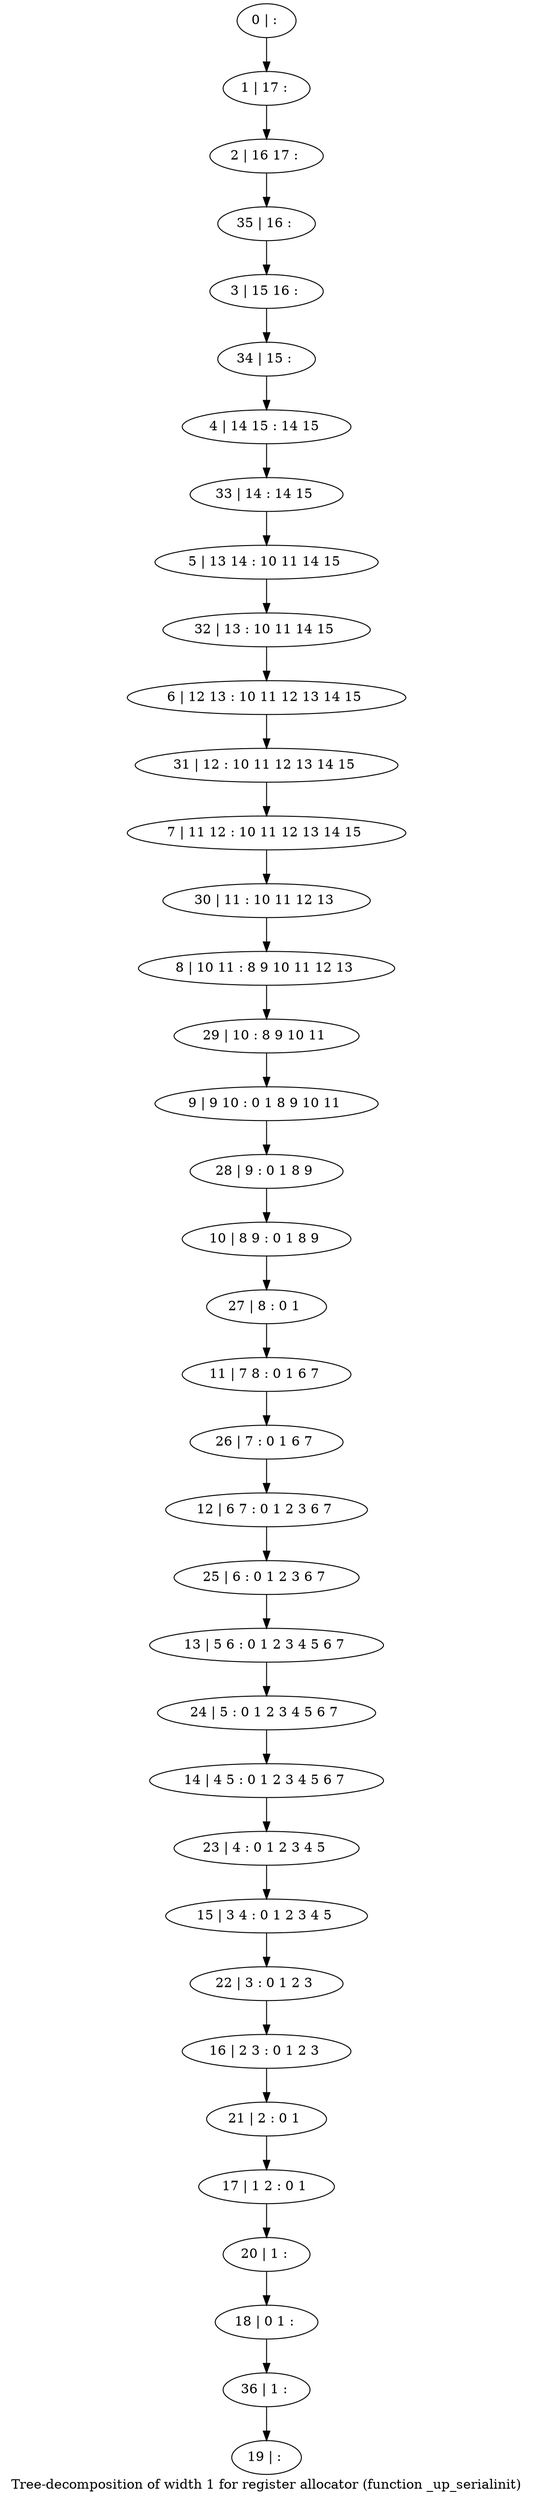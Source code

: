digraph G {
graph [label="Tree-decomposition of width 1 for register allocator (function _up_serialinit)"]
0[label="0 | : "];
1[label="1 | 17 : "];
2[label="2 | 16 17 : "];
3[label="3 | 15 16 : "];
4[label="4 | 14 15 : 14 15 "];
5[label="5 | 13 14 : 10 11 14 15 "];
6[label="6 | 12 13 : 10 11 12 13 14 15 "];
7[label="7 | 11 12 : 10 11 12 13 14 15 "];
8[label="8 | 10 11 : 8 9 10 11 12 13 "];
9[label="9 | 9 10 : 0 1 8 9 10 11 "];
10[label="10 | 8 9 : 0 1 8 9 "];
11[label="11 | 7 8 : 0 1 6 7 "];
12[label="12 | 6 7 : 0 1 2 3 6 7 "];
13[label="13 | 5 6 : 0 1 2 3 4 5 6 7 "];
14[label="14 | 4 5 : 0 1 2 3 4 5 6 7 "];
15[label="15 | 3 4 : 0 1 2 3 4 5 "];
16[label="16 | 2 3 : 0 1 2 3 "];
17[label="17 | 1 2 : 0 1 "];
18[label="18 | 0 1 : "];
19[label="19 | : "];
20[label="20 | 1 : "];
21[label="21 | 2 : 0 1 "];
22[label="22 | 3 : 0 1 2 3 "];
23[label="23 | 4 : 0 1 2 3 4 5 "];
24[label="24 | 5 : 0 1 2 3 4 5 6 7 "];
25[label="25 | 6 : 0 1 2 3 6 7 "];
26[label="26 | 7 : 0 1 6 7 "];
27[label="27 | 8 : 0 1 "];
28[label="28 | 9 : 0 1 8 9 "];
29[label="29 | 10 : 8 9 10 11 "];
30[label="30 | 11 : 10 11 12 13 "];
31[label="31 | 12 : 10 11 12 13 14 15 "];
32[label="32 | 13 : 10 11 14 15 "];
33[label="33 | 14 : 14 15 "];
34[label="34 | 15 : "];
35[label="35 | 16 : "];
36[label="36 | 1 : "];
0->1 ;
1->2 ;
20->18 ;
17->20 ;
21->17 ;
16->21 ;
22->16 ;
15->22 ;
23->15 ;
14->23 ;
24->14 ;
13->24 ;
25->13 ;
12->25 ;
26->12 ;
11->26 ;
27->11 ;
10->27 ;
28->10 ;
9->28 ;
29->9 ;
8->29 ;
30->8 ;
7->30 ;
31->7 ;
6->31 ;
32->6 ;
5->32 ;
33->5 ;
4->33 ;
34->4 ;
3->34 ;
35->3 ;
2->35 ;
36->19 ;
18->36 ;
}
